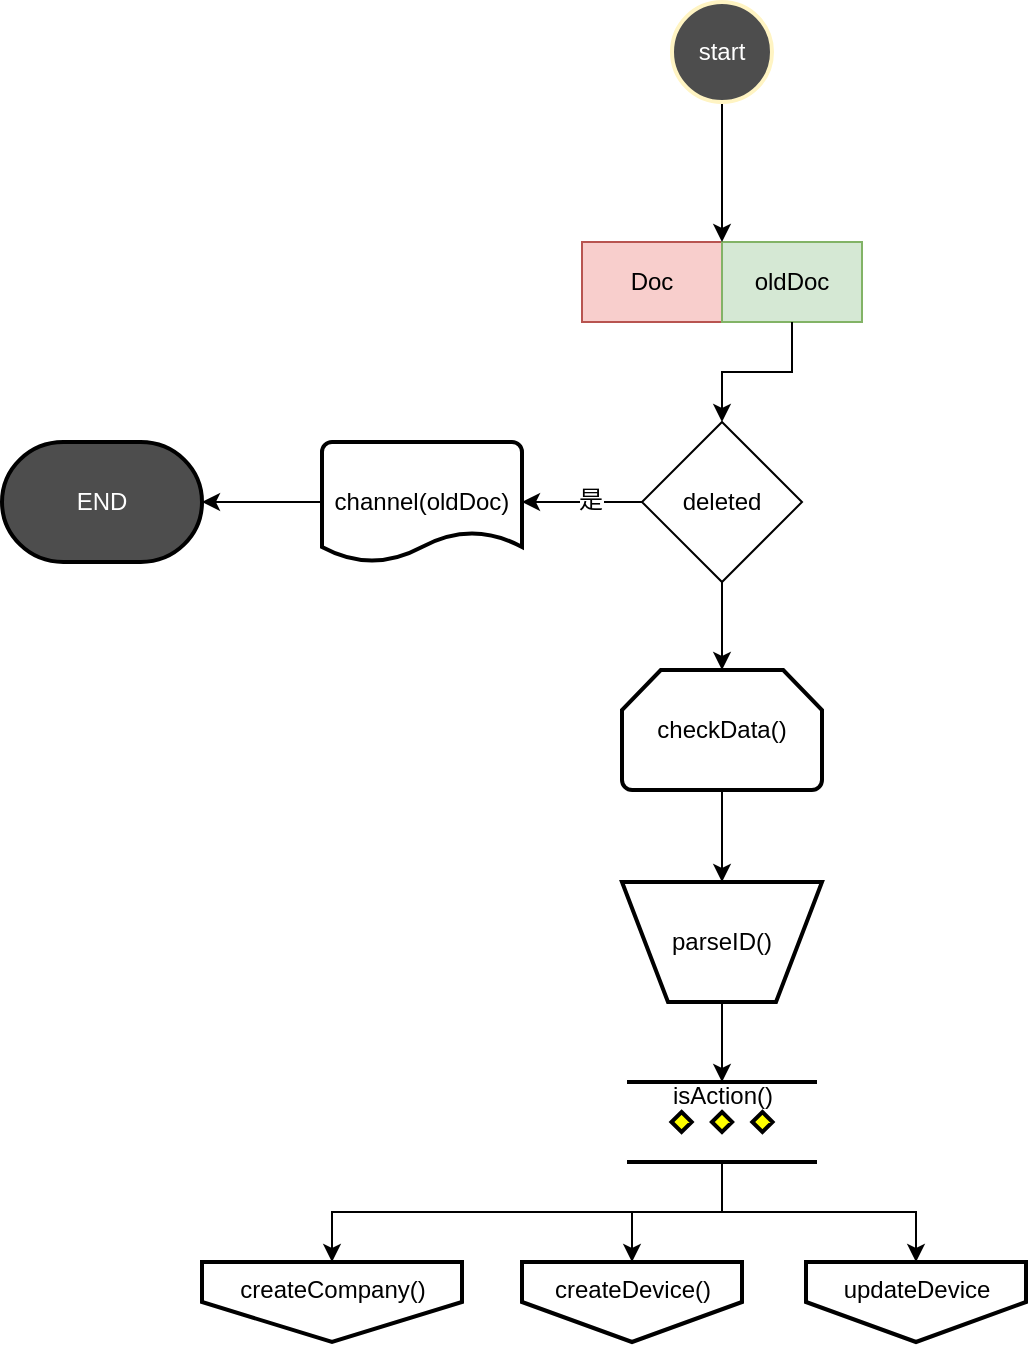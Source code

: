 <mxfile version="10.5.7" type="github"><diagram id="EzVfE7_u0hLTteFtHKun" name="Page-1"><mxGraphModel dx="892" dy="618" grid="1" gridSize="10" guides="1" tooltips="1" connect="1" arrows="1" fold="1" page="1" pageScale="1" pageWidth="850" pageHeight="1100" math="0" shadow="0"><root><mxCell id="0"/><mxCell id="1" parent="0"/><mxCell id="oVw-4ZsHCm_cuXWtoe17-3" value="" style="group" vertex="1" connectable="0" parent="1"><mxGeometry x="410" y="140" width="140" height="40" as="geometry"/></mxCell><mxCell id="oVw-4ZsHCm_cuXWtoe17-1" value="Doc" style="rounded=0;whiteSpace=wrap;html=1;fillColor=#f8cecc;strokeColor=#b85450;" vertex="1" parent="oVw-4ZsHCm_cuXWtoe17-3"><mxGeometry width="70" height="40" as="geometry"/></mxCell><mxCell id="oVw-4ZsHCm_cuXWtoe17-2" value="oldDoc" style="rounded=0;whiteSpace=wrap;html=1;fillColor=#d5e8d4;strokeColor=#82b366;" vertex="1" parent="oVw-4ZsHCm_cuXWtoe17-3"><mxGeometry x="70" width="70" height="40" as="geometry"/></mxCell><mxCell id="oVw-4ZsHCm_cuXWtoe17-21" value="" style="edgeStyle=orthogonalEdgeStyle;rounded=0;orthogonalLoop=1;jettySize=auto;html=1;fontColor=#FFFFFF;" edge="1" parent="1" source="oVw-4ZsHCm_cuXWtoe17-4" target="oVw-4ZsHCm_cuXWtoe17-19"><mxGeometry relative="1" as="geometry"/></mxCell><mxCell id="oVw-4ZsHCm_cuXWtoe17-23" value="是" style="text;html=1;resizable=0;points=[];align=center;verticalAlign=middle;labelBackgroundColor=#ffffff;fontColor=#000000;" vertex="1" connectable="0" parent="oVw-4ZsHCm_cuXWtoe17-21"><mxGeometry x="-0.133" y="-1" relative="1" as="geometry"><mxPoint as="offset"/></mxGeometry></mxCell><mxCell id="oVw-4ZsHCm_cuXWtoe17-27" value="" style="edgeStyle=orthogonalEdgeStyle;rounded=0;orthogonalLoop=1;jettySize=auto;html=1;fontColor=#000000;" edge="1" parent="1" source="oVw-4ZsHCm_cuXWtoe17-4" target="oVw-4ZsHCm_cuXWtoe17-26"><mxGeometry relative="1" as="geometry"/></mxCell><mxCell id="oVw-4ZsHCm_cuXWtoe17-4" value="deleted" style="rhombus;whiteSpace=wrap;html=1;" vertex="1" parent="1"><mxGeometry x="440" y="230" width="80" height="80" as="geometry"/></mxCell><mxCell id="oVw-4ZsHCm_cuXWtoe17-10" value="" style="edgeStyle=orthogonalEdgeStyle;rounded=0;orthogonalLoop=1;jettySize=auto;html=1;fontColor=#FFFFFF;entryX=1;entryY=0;entryDx=0;entryDy=0;entryPerimeter=0;" edge="1" parent="1" source="oVw-4ZsHCm_cuXWtoe17-7" target="oVw-4ZsHCm_cuXWtoe17-1"><mxGeometry relative="1" as="geometry"><mxPoint x="482" y="139" as="targetPoint"/></mxGeometry></mxCell><mxCell id="oVw-4ZsHCm_cuXWtoe17-7" value="start" style="strokeWidth=2;html=1;shape=mxgraph.flowchart.start_1;whiteSpace=wrap;fillColor=#4D4D4D;strokeColor=#FFF4C3;fontColor=#FFFFFF;" vertex="1" parent="1"><mxGeometry x="455" y="20" width="50" height="50" as="geometry"/></mxCell><mxCell id="oVw-4ZsHCm_cuXWtoe17-15" value="END" style="strokeWidth=2;html=1;shape=mxgraph.flowchart.terminator;whiteSpace=wrap;fillColor=#4D4D4D;fontColor=#FFFFFF;" vertex="1" parent="1"><mxGeometry x="120" y="240" width="100" height="60" as="geometry"/></mxCell><mxCell id="oVw-4ZsHCm_cuXWtoe17-22" value="" style="edgeStyle=orthogonalEdgeStyle;rounded=0;orthogonalLoop=1;jettySize=auto;html=1;fontColor=#FFFFFF;" edge="1" parent="1" source="oVw-4ZsHCm_cuXWtoe17-19" target="oVw-4ZsHCm_cuXWtoe17-15"><mxGeometry relative="1" as="geometry"/></mxCell><mxCell id="oVw-4ZsHCm_cuXWtoe17-19" value="channel(oldDoc)" style="strokeWidth=2;html=1;shape=mxgraph.flowchart.document2;whiteSpace=wrap;size=0.25;" vertex="1" parent="1"><mxGeometry x="280" y="240" width="100" height="60" as="geometry"/></mxCell><mxCell id="oVw-4ZsHCm_cuXWtoe17-20" value="Text" style="text;html=1;resizable=0;points=[];autosize=1;align=left;verticalAlign=top;spacingTop=-4;fontColor=#FFFFFF;" vertex="1" parent="1"><mxGeometry x="522" y="404" width="40" height="20" as="geometry"/></mxCell><mxCell id="oVw-4ZsHCm_cuXWtoe17-25" value="" style="edgeStyle=orthogonalEdgeStyle;rounded=0;orthogonalLoop=1;jettySize=auto;html=1;fontColor=#000000;" edge="1" parent="1" source="oVw-4ZsHCm_cuXWtoe17-2" target="oVw-4ZsHCm_cuXWtoe17-4"><mxGeometry relative="1" as="geometry"/></mxCell><mxCell id="oVw-4ZsHCm_cuXWtoe17-31" value="" style="edgeStyle=orthogonalEdgeStyle;rounded=0;orthogonalLoop=1;jettySize=auto;html=1;fontColor=#000000;" edge="1" parent="1" source="oVw-4ZsHCm_cuXWtoe17-26" target="oVw-4ZsHCm_cuXWtoe17-30"><mxGeometry relative="1" as="geometry"/></mxCell><mxCell id="oVw-4ZsHCm_cuXWtoe17-26" value="checkData()" style="strokeWidth=2;html=1;shape=mxgraph.flowchart.loop_limit;whiteSpace=wrap;fillColor=none;fontColor=#000000;" vertex="1" parent="1"><mxGeometry x="430" y="354" width="100" height="60" as="geometry"/></mxCell><mxCell id="oVw-4ZsHCm_cuXWtoe17-33" value="" style="edgeStyle=orthogonalEdgeStyle;rounded=0;orthogonalLoop=1;jettySize=auto;html=1;fontColor=#000000;" edge="1" parent="1" source="oVw-4ZsHCm_cuXWtoe17-30" target="oVw-4ZsHCm_cuXWtoe17-32"><mxGeometry relative="1" as="geometry"/></mxCell><mxCell id="oVw-4ZsHCm_cuXWtoe17-30" value="parseID()" style="verticalLabelPosition=middle;verticalAlign=middle;html=1;strokeWidth=2;shape=trapezoid;perimeter=trapezoidPerimeter;whiteSpace=wrap;size=0.23;arcSize=10;flipV=1;fillColor=none;fontColor=#000000;labelPosition=center;align=center;" vertex="1" parent="1"><mxGeometry x="430" y="460" width="100" height="60" as="geometry"/></mxCell><mxCell id="oVw-4ZsHCm_cuXWtoe17-42" style="edgeStyle=orthogonalEdgeStyle;rounded=0;orthogonalLoop=1;jettySize=auto;html=1;entryX=0.5;entryY=0;entryDx=0;entryDy=0;fontColor=#000000;" edge="1" parent="1" source="oVw-4ZsHCm_cuXWtoe17-32" target="oVw-4ZsHCm_cuXWtoe17-41"><mxGeometry relative="1" as="geometry"/></mxCell><mxCell id="oVw-4ZsHCm_cuXWtoe17-44" style="edgeStyle=orthogonalEdgeStyle;rounded=0;orthogonalLoop=1;jettySize=auto;html=1;entryX=0.5;entryY=0;entryDx=0;entryDy=0;fontColor=#000000;" edge="1" parent="1" source="oVw-4ZsHCm_cuXWtoe17-32" target="oVw-4ZsHCm_cuXWtoe17-43"><mxGeometry relative="1" as="geometry"/></mxCell><mxCell id="oVw-4ZsHCm_cuXWtoe17-45" style="edgeStyle=orthogonalEdgeStyle;rounded=0;orthogonalLoop=1;jettySize=auto;html=1;exitX=0.5;exitY=1;exitDx=0;exitDy=0;exitPerimeter=0;entryX=0.5;entryY=0;entryDx=0;entryDy=0;fontColor=#000000;" edge="1" parent="1" source="oVw-4ZsHCm_cuXWtoe17-32" target="oVw-4ZsHCm_cuXWtoe17-34"><mxGeometry relative="1" as="geometry"/></mxCell><mxCell id="oVw-4ZsHCm_cuXWtoe17-32" value="isAction()" style="verticalLabelPosition=middle;verticalAlign=top;html=1;strokeWidth=2;shape=mxgraph.flowchart.parallel_mode;fillColor=none;fontColor=#000000;labelPosition=center;align=center;horizontal=1;spacing=-5;" vertex="1" parent="1"><mxGeometry x="432.5" y="560" width="95" height="40" as="geometry"/></mxCell><mxCell id="oVw-4ZsHCm_cuXWtoe17-34" value="createCompany()" style="verticalLabelPosition=middle;verticalAlign=top;html=1;strokeWidth=2;shape=offPageConnector;rounded=0;size=0.5;fillColor=none;fontColor=#000000;labelPosition=center;align=center;" vertex="1" parent="1"><mxGeometry x="220" y="650" width="130" height="40" as="geometry"/></mxCell><mxCell id="oVw-4ZsHCm_cuXWtoe17-41" value="createDevice()" style="verticalLabelPosition=middle;verticalAlign=top;html=1;strokeWidth=2;shape=offPageConnector;rounded=0;size=0.5;fillColor=none;fontColor=#000000;labelPosition=center;align=center;" vertex="1" parent="1"><mxGeometry x="380" y="650" width="110" height="40" as="geometry"/></mxCell><mxCell id="oVw-4ZsHCm_cuXWtoe17-43" value="updateDevice" style="verticalLabelPosition=middle;verticalAlign=top;html=1;strokeWidth=2;shape=offPageConnector;rounded=0;size=0.5;fillColor=none;fontColor=#000000;labelPosition=center;align=center;" vertex="1" parent="1"><mxGeometry x="522" y="650" width="110" height="40" as="geometry"/></mxCell></root></mxGraphModel></diagram></mxfile>
